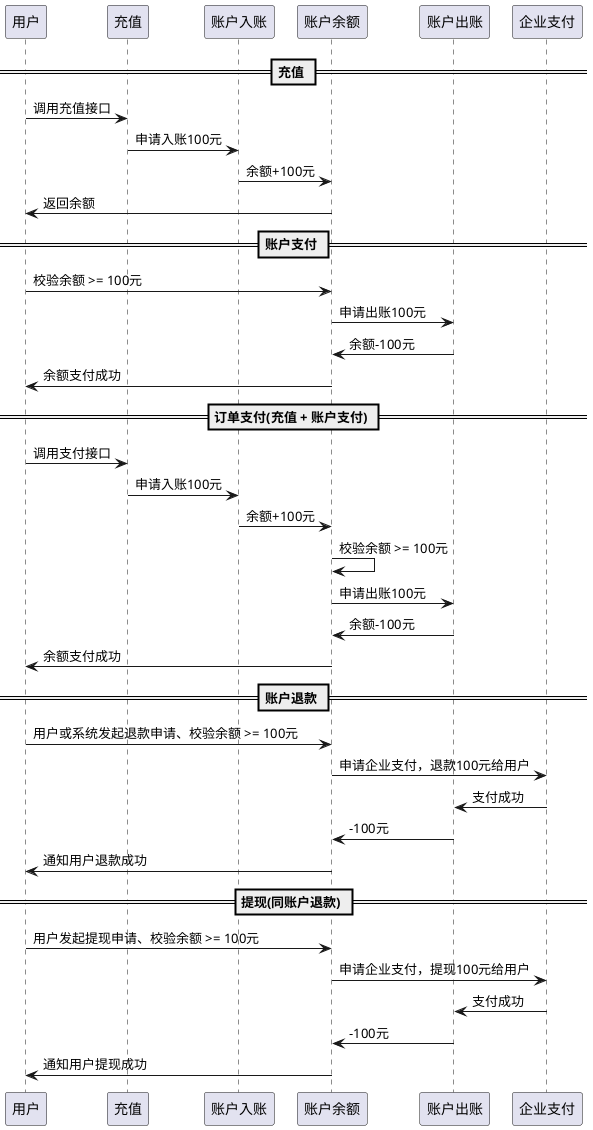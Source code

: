 @startuml

== 充值 ==
用户 -> 充值 : 调用充值接口
充值 -> 账户入账 : 申请入账100元
账户入账 -> 账户余额 : 余额+100元
账户余额 -> 用户: 返回余额
== 账户支付 ==
用户 -> 账户余额: 校验余额 >= 100元
账户余额 -> 账户出账: 申请出账100元
账户出账 -> 账户余额: 余额-100元
账户余额 -> 用户: 余额支付成功
== 订单支付(充值 + 账户支付) ==
用户 -> 充值 : 调用支付接口
充值 -> 账户入账 : 申请入账100元
账户入账 -> 账户余额 : 余额+100元
账户余额 -> 账户余额: 校验余额 >= 100元
账户余额 -> 账户出账: 申请出账100元
账户出账 -> 账户余额: 余额-100元
账户余额 -> 用户: 余额支付成功
== 账户退款 ==
用户 -> 账户余额: 用户或系统发起退款申请、校验余额 >= 100元
账户余额 -> 企业支付: 申请企业支付，退款100元给用户
企业支付 -> 账户出账: 支付成功
账户出账 -> 账户余额: -100元
账户余额 -> 用户: 通知用户退款成功
== 提现(同账户退款) ==
用户 -> 账户余额: 用户发起提现申请、校验余额 >= 100元
账户余额 -> 企业支付: 申请企业支付，提现100元给用户
企业支付 -> 账户出账: 支付成功
账户出账 -> 账户余额: -100元
账户余额 -> 用户: 通知用户提现成功
@enduml
```

@enduml